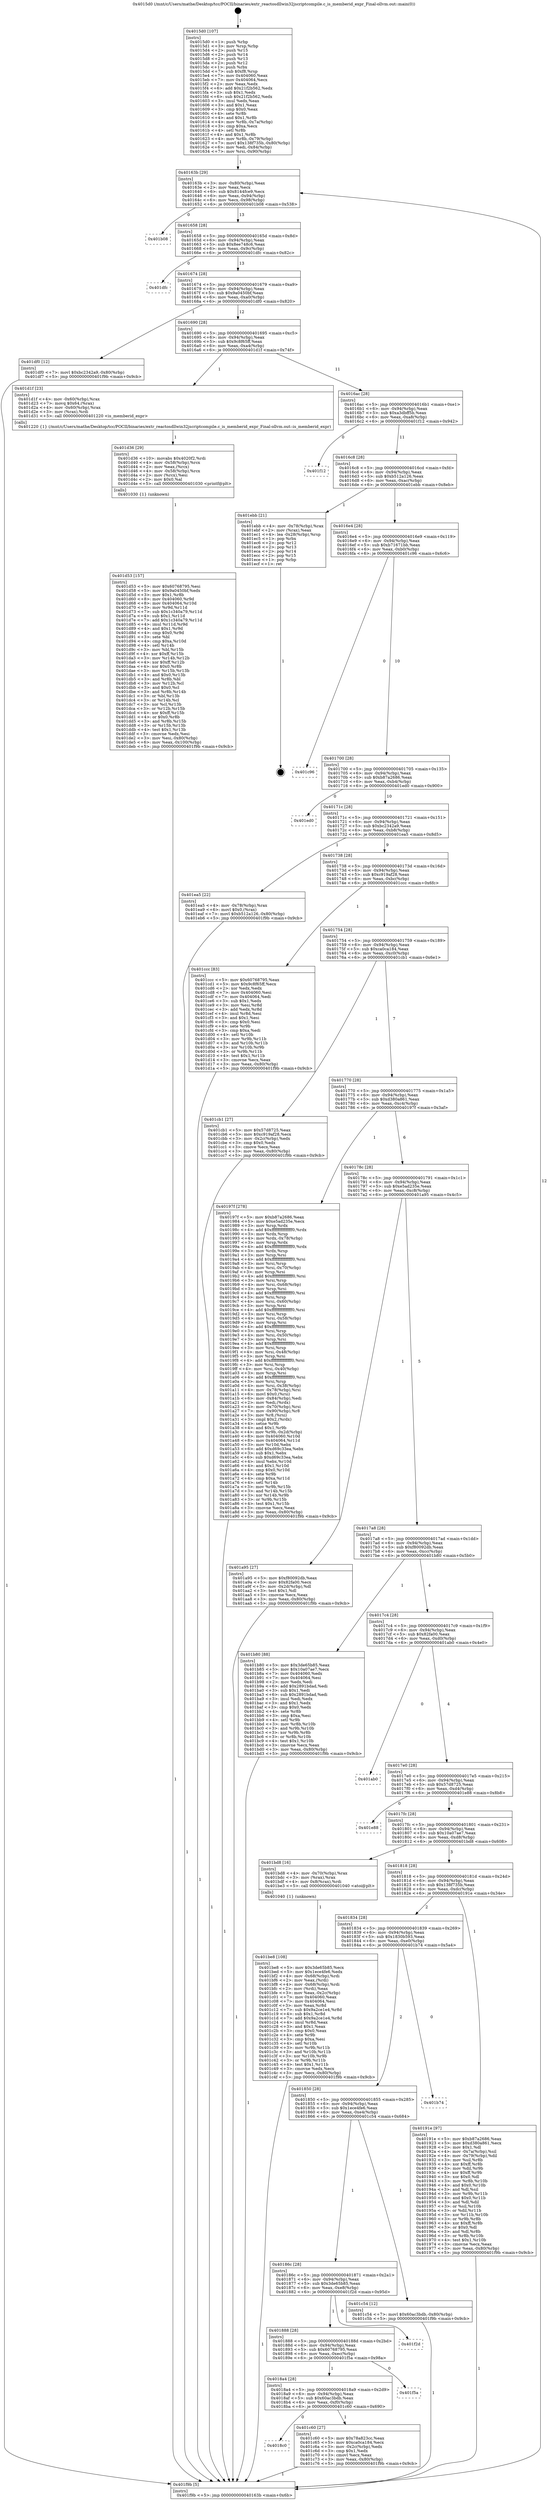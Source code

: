 digraph "0x4015d0" {
  label = "0x4015d0 (/mnt/c/Users/mathe/Desktop/tcc/POCII/binaries/extr_reactosdllwin32jscriptcompile.c_is_memberid_expr_Final-ollvm.out::main(0))"
  labelloc = "t"
  node[shape=record]

  Entry [label="",width=0.3,height=0.3,shape=circle,fillcolor=black,style=filled]
  "0x40163b" [label="{
     0x40163b [29]\l
     | [instrs]\l
     &nbsp;&nbsp;0x40163b \<+3\>: mov -0x80(%rbp),%eax\l
     &nbsp;&nbsp;0x40163e \<+2\>: mov %eax,%ecx\l
     &nbsp;&nbsp;0x401640 \<+6\>: sub $0x8144fce9,%ecx\l
     &nbsp;&nbsp;0x401646 \<+6\>: mov %eax,-0x94(%rbp)\l
     &nbsp;&nbsp;0x40164c \<+6\>: mov %ecx,-0x98(%rbp)\l
     &nbsp;&nbsp;0x401652 \<+6\>: je 0000000000401b08 \<main+0x538\>\l
  }"]
  "0x401b08" [label="{
     0x401b08\l
  }", style=dashed]
  "0x401658" [label="{
     0x401658 [28]\l
     | [instrs]\l
     &nbsp;&nbsp;0x401658 \<+5\>: jmp 000000000040165d \<main+0x8d\>\l
     &nbsp;&nbsp;0x40165d \<+6\>: mov -0x94(%rbp),%eax\l
     &nbsp;&nbsp;0x401663 \<+5\>: sub $0x8ee748c6,%eax\l
     &nbsp;&nbsp;0x401668 \<+6\>: mov %eax,-0x9c(%rbp)\l
     &nbsp;&nbsp;0x40166e \<+6\>: je 0000000000401dfc \<main+0x82c\>\l
  }"]
  Exit [label="",width=0.3,height=0.3,shape=circle,fillcolor=black,style=filled,peripheries=2]
  "0x401dfc" [label="{
     0x401dfc\l
  }", style=dashed]
  "0x401674" [label="{
     0x401674 [28]\l
     | [instrs]\l
     &nbsp;&nbsp;0x401674 \<+5\>: jmp 0000000000401679 \<main+0xa9\>\l
     &nbsp;&nbsp;0x401679 \<+6\>: mov -0x94(%rbp),%eax\l
     &nbsp;&nbsp;0x40167f \<+5\>: sub $0x9a0450bf,%eax\l
     &nbsp;&nbsp;0x401684 \<+6\>: mov %eax,-0xa0(%rbp)\l
     &nbsp;&nbsp;0x40168a \<+6\>: je 0000000000401df0 \<main+0x820\>\l
  }"]
  "0x401d53" [label="{
     0x401d53 [157]\l
     | [instrs]\l
     &nbsp;&nbsp;0x401d53 \<+5\>: mov $0x60768795,%esi\l
     &nbsp;&nbsp;0x401d58 \<+5\>: mov $0x9a0450bf,%edx\l
     &nbsp;&nbsp;0x401d5d \<+3\>: mov $0x1,%r8b\l
     &nbsp;&nbsp;0x401d60 \<+8\>: mov 0x404060,%r9d\l
     &nbsp;&nbsp;0x401d68 \<+8\>: mov 0x404064,%r10d\l
     &nbsp;&nbsp;0x401d70 \<+3\>: mov %r9d,%r11d\l
     &nbsp;&nbsp;0x401d73 \<+7\>: sub $0x1c340a79,%r11d\l
     &nbsp;&nbsp;0x401d7a \<+4\>: sub $0x1,%r11d\l
     &nbsp;&nbsp;0x401d7e \<+7\>: add $0x1c340a79,%r11d\l
     &nbsp;&nbsp;0x401d85 \<+4\>: imul %r11d,%r9d\l
     &nbsp;&nbsp;0x401d89 \<+4\>: and $0x1,%r9d\l
     &nbsp;&nbsp;0x401d8d \<+4\>: cmp $0x0,%r9d\l
     &nbsp;&nbsp;0x401d91 \<+3\>: sete %bl\l
     &nbsp;&nbsp;0x401d94 \<+4\>: cmp $0xa,%r10d\l
     &nbsp;&nbsp;0x401d98 \<+4\>: setl %r14b\l
     &nbsp;&nbsp;0x401d9c \<+3\>: mov %bl,%r15b\l
     &nbsp;&nbsp;0x401d9f \<+4\>: xor $0xff,%r15b\l
     &nbsp;&nbsp;0x401da3 \<+3\>: mov %r14b,%r12b\l
     &nbsp;&nbsp;0x401da6 \<+4\>: xor $0xff,%r12b\l
     &nbsp;&nbsp;0x401daa \<+4\>: xor $0x0,%r8b\l
     &nbsp;&nbsp;0x401dae \<+3\>: mov %r15b,%r13b\l
     &nbsp;&nbsp;0x401db1 \<+4\>: and $0x0,%r13b\l
     &nbsp;&nbsp;0x401db5 \<+3\>: and %r8b,%bl\l
     &nbsp;&nbsp;0x401db8 \<+3\>: mov %r12b,%cl\l
     &nbsp;&nbsp;0x401dbb \<+3\>: and $0x0,%cl\l
     &nbsp;&nbsp;0x401dbe \<+3\>: and %r8b,%r14b\l
     &nbsp;&nbsp;0x401dc1 \<+3\>: or %bl,%r13b\l
     &nbsp;&nbsp;0x401dc4 \<+3\>: or %r14b,%cl\l
     &nbsp;&nbsp;0x401dc7 \<+3\>: xor %cl,%r13b\l
     &nbsp;&nbsp;0x401dca \<+3\>: or %r12b,%r15b\l
     &nbsp;&nbsp;0x401dcd \<+4\>: xor $0xff,%r15b\l
     &nbsp;&nbsp;0x401dd1 \<+4\>: or $0x0,%r8b\l
     &nbsp;&nbsp;0x401dd5 \<+3\>: and %r8b,%r15b\l
     &nbsp;&nbsp;0x401dd8 \<+3\>: or %r15b,%r13b\l
     &nbsp;&nbsp;0x401ddb \<+4\>: test $0x1,%r13b\l
     &nbsp;&nbsp;0x401ddf \<+3\>: cmovne %edx,%esi\l
     &nbsp;&nbsp;0x401de2 \<+3\>: mov %esi,-0x80(%rbp)\l
     &nbsp;&nbsp;0x401de5 \<+6\>: mov %eax,-0x100(%rbp)\l
     &nbsp;&nbsp;0x401deb \<+5\>: jmp 0000000000401f9b \<main+0x9cb\>\l
  }"]
  "0x401df0" [label="{
     0x401df0 [12]\l
     | [instrs]\l
     &nbsp;&nbsp;0x401df0 \<+7\>: movl $0xbc2342a9,-0x80(%rbp)\l
     &nbsp;&nbsp;0x401df7 \<+5\>: jmp 0000000000401f9b \<main+0x9cb\>\l
  }"]
  "0x401690" [label="{
     0x401690 [28]\l
     | [instrs]\l
     &nbsp;&nbsp;0x401690 \<+5\>: jmp 0000000000401695 \<main+0xc5\>\l
     &nbsp;&nbsp;0x401695 \<+6\>: mov -0x94(%rbp),%eax\l
     &nbsp;&nbsp;0x40169b \<+5\>: sub $0x9c8f65ff,%eax\l
     &nbsp;&nbsp;0x4016a0 \<+6\>: mov %eax,-0xa4(%rbp)\l
     &nbsp;&nbsp;0x4016a6 \<+6\>: je 0000000000401d1f \<main+0x74f\>\l
  }"]
  "0x401d36" [label="{
     0x401d36 [29]\l
     | [instrs]\l
     &nbsp;&nbsp;0x401d36 \<+10\>: movabs $0x4020f2,%rdi\l
     &nbsp;&nbsp;0x401d40 \<+4\>: mov -0x58(%rbp),%rcx\l
     &nbsp;&nbsp;0x401d44 \<+2\>: mov %eax,(%rcx)\l
     &nbsp;&nbsp;0x401d46 \<+4\>: mov -0x58(%rbp),%rcx\l
     &nbsp;&nbsp;0x401d4a \<+2\>: mov (%rcx),%esi\l
     &nbsp;&nbsp;0x401d4c \<+2\>: mov $0x0,%al\l
     &nbsp;&nbsp;0x401d4e \<+5\>: call 0000000000401030 \<printf@plt\>\l
     | [calls]\l
     &nbsp;&nbsp;0x401030 \{1\} (unknown)\l
  }"]
  "0x401d1f" [label="{
     0x401d1f [23]\l
     | [instrs]\l
     &nbsp;&nbsp;0x401d1f \<+4\>: mov -0x60(%rbp),%rax\l
     &nbsp;&nbsp;0x401d23 \<+7\>: movq $0x64,(%rax)\l
     &nbsp;&nbsp;0x401d2a \<+4\>: mov -0x60(%rbp),%rax\l
     &nbsp;&nbsp;0x401d2e \<+3\>: mov (%rax),%rdi\l
     &nbsp;&nbsp;0x401d31 \<+5\>: call 0000000000401220 \<is_memberid_expr\>\l
     | [calls]\l
     &nbsp;&nbsp;0x401220 \{1\} (/mnt/c/Users/mathe/Desktop/tcc/POCII/binaries/extr_reactosdllwin32jscriptcompile.c_is_memberid_expr_Final-ollvm.out::is_memberid_expr)\l
  }"]
  "0x4016ac" [label="{
     0x4016ac [28]\l
     | [instrs]\l
     &nbsp;&nbsp;0x4016ac \<+5\>: jmp 00000000004016b1 \<main+0xe1\>\l
     &nbsp;&nbsp;0x4016b1 \<+6\>: mov -0x94(%rbp),%eax\l
     &nbsp;&nbsp;0x4016b7 \<+5\>: sub $0xa3dbff5b,%eax\l
     &nbsp;&nbsp;0x4016bc \<+6\>: mov %eax,-0xa8(%rbp)\l
     &nbsp;&nbsp;0x4016c2 \<+6\>: je 0000000000401f12 \<main+0x942\>\l
  }"]
  "0x4018c0" [label="{
     0x4018c0\l
  }", style=dashed]
  "0x401f12" [label="{
     0x401f12\l
  }", style=dashed]
  "0x4016c8" [label="{
     0x4016c8 [28]\l
     | [instrs]\l
     &nbsp;&nbsp;0x4016c8 \<+5\>: jmp 00000000004016cd \<main+0xfd\>\l
     &nbsp;&nbsp;0x4016cd \<+6\>: mov -0x94(%rbp),%eax\l
     &nbsp;&nbsp;0x4016d3 \<+5\>: sub $0xb512a126,%eax\l
     &nbsp;&nbsp;0x4016d8 \<+6\>: mov %eax,-0xac(%rbp)\l
     &nbsp;&nbsp;0x4016de \<+6\>: je 0000000000401ebb \<main+0x8eb\>\l
  }"]
  "0x401c60" [label="{
     0x401c60 [27]\l
     | [instrs]\l
     &nbsp;&nbsp;0x401c60 \<+5\>: mov $0x78a823cc,%eax\l
     &nbsp;&nbsp;0x401c65 \<+5\>: mov $0xca0ca184,%ecx\l
     &nbsp;&nbsp;0x401c6a \<+3\>: mov -0x2c(%rbp),%edx\l
     &nbsp;&nbsp;0x401c6d \<+3\>: cmp $0x1,%edx\l
     &nbsp;&nbsp;0x401c70 \<+3\>: cmovl %ecx,%eax\l
     &nbsp;&nbsp;0x401c73 \<+3\>: mov %eax,-0x80(%rbp)\l
     &nbsp;&nbsp;0x401c76 \<+5\>: jmp 0000000000401f9b \<main+0x9cb\>\l
  }"]
  "0x401ebb" [label="{
     0x401ebb [21]\l
     | [instrs]\l
     &nbsp;&nbsp;0x401ebb \<+4\>: mov -0x78(%rbp),%rax\l
     &nbsp;&nbsp;0x401ebf \<+2\>: mov (%rax),%eax\l
     &nbsp;&nbsp;0x401ec1 \<+4\>: lea -0x28(%rbp),%rsp\l
     &nbsp;&nbsp;0x401ec5 \<+1\>: pop %rbx\l
     &nbsp;&nbsp;0x401ec6 \<+2\>: pop %r12\l
     &nbsp;&nbsp;0x401ec8 \<+2\>: pop %r13\l
     &nbsp;&nbsp;0x401eca \<+2\>: pop %r14\l
     &nbsp;&nbsp;0x401ecc \<+2\>: pop %r15\l
     &nbsp;&nbsp;0x401ece \<+1\>: pop %rbp\l
     &nbsp;&nbsp;0x401ecf \<+1\>: ret\l
  }"]
  "0x4016e4" [label="{
     0x4016e4 [28]\l
     | [instrs]\l
     &nbsp;&nbsp;0x4016e4 \<+5\>: jmp 00000000004016e9 \<main+0x119\>\l
     &nbsp;&nbsp;0x4016e9 \<+6\>: mov -0x94(%rbp),%eax\l
     &nbsp;&nbsp;0x4016ef \<+5\>: sub $0xb71671bb,%eax\l
     &nbsp;&nbsp;0x4016f4 \<+6\>: mov %eax,-0xb0(%rbp)\l
     &nbsp;&nbsp;0x4016fa \<+6\>: je 0000000000401c96 \<main+0x6c6\>\l
  }"]
  "0x4018a4" [label="{
     0x4018a4 [28]\l
     | [instrs]\l
     &nbsp;&nbsp;0x4018a4 \<+5\>: jmp 00000000004018a9 \<main+0x2d9\>\l
     &nbsp;&nbsp;0x4018a9 \<+6\>: mov -0x94(%rbp),%eax\l
     &nbsp;&nbsp;0x4018af \<+5\>: sub $0x60ac3bdb,%eax\l
     &nbsp;&nbsp;0x4018b4 \<+6\>: mov %eax,-0xf0(%rbp)\l
     &nbsp;&nbsp;0x4018ba \<+6\>: je 0000000000401c60 \<main+0x690\>\l
  }"]
  "0x401c96" [label="{
     0x401c96\l
  }", style=dashed]
  "0x401700" [label="{
     0x401700 [28]\l
     | [instrs]\l
     &nbsp;&nbsp;0x401700 \<+5\>: jmp 0000000000401705 \<main+0x135\>\l
     &nbsp;&nbsp;0x401705 \<+6\>: mov -0x94(%rbp),%eax\l
     &nbsp;&nbsp;0x40170b \<+5\>: sub $0xb87a2686,%eax\l
     &nbsp;&nbsp;0x401710 \<+6\>: mov %eax,-0xb4(%rbp)\l
     &nbsp;&nbsp;0x401716 \<+6\>: je 0000000000401ed0 \<main+0x900\>\l
  }"]
  "0x401f5a" [label="{
     0x401f5a\l
  }", style=dashed]
  "0x401ed0" [label="{
     0x401ed0\l
  }", style=dashed]
  "0x40171c" [label="{
     0x40171c [28]\l
     | [instrs]\l
     &nbsp;&nbsp;0x40171c \<+5\>: jmp 0000000000401721 \<main+0x151\>\l
     &nbsp;&nbsp;0x401721 \<+6\>: mov -0x94(%rbp),%eax\l
     &nbsp;&nbsp;0x401727 \<+5\>: sub $0xbc2342a9,%eax\l
     &nbsp;&nbsp;0x40172c \<+6\>: mov %eax,-0xb8(%rbp)\l
     &nbsp;&nbsp;0x401732 \<+6\>: je 0000000000401ea5 \<main+0x8d5\>\l
  }"]
  "0x401888" [label="{
     0x401888 [28]\l
     | [instrs]\l
     &nbsp;&nbsp;0x401888 \<+5\>: jmp 000000000040188d \<main+0x2bd\>\l
     &nbsp;&nbsp;0x40188d \<+6\>: mov -0x94(%rbp),%eax\l
     &nbsp;&nbsp;0x401893 \<+5\>: sub $0x60768795,%eax\l
     &nbsp;&nbsp;0x401898 \<+6\>: mov %eax,-0xec(%rbp)\l
     &nbsp;&nbsp;0x40189e \<+6\>: je 0000000000401f5a \<main+0x98a\>\l
  }"]
  "0x401ea5" [label="{
     0x401ea5 [22]\l
     | [instrs]\l
     &nbsp;&nbsp;0x401ea5 \<+4\>: mov -0x78(%rbp),%rax\l
     &nbsp;&nbsp;0x401ea9 \<+6\>: movl $0x0,(%rax)\l
     &nbsp;&nbsp;0x401eaf \<+7\>: movl $0xb512a126,-0x80(%rbp)\l
     &nbsp;&nbsp;0x401eb6 \<+5\>: jmp 0000000000401f9b \<main+0x9cb\>\l
  }"]
  "0x401738" [label="{
     0x401738 [28]\l
     | [instrs]\l
     &nbsp;&nbsp;0x401738 \<+5\>: jmp 000000000040173d \<main+0x16d\>\l
     &nbsp;&nbsp;0x40173d \<+6\>: mov -0x94(%rbp),%eax\l
     &nbsp;&nbsp;0x401743 \<+5\>: sub $0xc919af28,%eax\l
     &nbsp;&nbsp;0x401748 \<+6\>: mov %eax,-0xbc(%rbp)\l
     &nbsp;&nbsp;0x40174e \<+6\>: je 0000000000401ccc \<main+0x6fc\>\l
  }"]
  "0x401f2d" [label="{
     0x401f2d\l
  }", style=dashed]
  "0x401ccc" [label="{
     0x401ccc [83]\l
     | [instrs]\l
     &nbsp;&nbsp;0x401ccc \<+5\>: mov $0x60768795,%eax\l
     &nbsp;&nbsp;0x401cd1 \<+5\>: mov $0x9c8f65ff,%ecx\l
     &nbsp;&nbsp;0x401cd6 \<+2\>: xor %edx,%edx\l
     &nbsp;&nbsp;0x401cd8 \<+7\>: mov 0x404060,%esi\l
     &nbsp;&nbsp;0x401cdf \<+7\>: mov 0x404064,%edi\l
     &nbsp;&nbsp;0x401ce6 \<+3\>: sub $0x1,%edx\l
     &nbsp;&nbsp;0x401ce9 \<+3\>: mov %esi,%r8d\l
     &nbsp;&nbsp;0x401cec \<+3\>: add %edx,%r8d\l
     &nbsp;&nbsp;0x401cef \<+4\>: imul %r8d,%esi\l
     &nbsp;&nbsp;0x401cf3 \<+3\>: and $0x1,%esi\l
     &nbsp;&nbsp;0x401cf6 \<+3\>: cmp $0x0,%esi\l
     &nbsp;&nbsp;0x401cf9 \<+4\>: sete %r9b\l
     &nbsp;&nbsp;0x401cfd \<+3\>: cmp $0xa,%edi\l
     &nbsp;&nbsp;0x401d00 \<+4\>: setl %r10b\l
     &nbsp;&nbsp;0x401d04 \<+3\>: mov %r9b,%r11b\l
     &nbsp;&nbsp;0x401d07 \<+3\>: and %r10b,%r11b\l
     &nbsp;&nbsp;0x401d0a \<+3\>: xor %r10b,%r9b\l
     &nbsp;&nbsp;0x401d0d \<+3\>: or %r9b,%r11b\l
     &nbsp;&nbsp;0x401d10 \<+4\>: test $0x1,%r11b\l
     &nbsp;&nbsp;0x401d14 \<+3\>: cmovne %ecx,%eax\l
     &nbsp;&nbsp;0x401d17 \<+3\>: mov %eax,-0x80(%rbp)\l
     &nbsp;&nbsp;0x401d1a \<+5\>: jmp 0000000000401f9b \<main+0x9cb\>\l
  }"]
  "0x401754" [label="{
     0x401754 [28]\l
     | [instrs]\l
     &nbsp;&nbsp;0x401754 \<+5\>: jmp 0000000000401759 \<main+0x189\>\l
     &nbsp;&nbsp;0x401759 \<+6\>: mov -0x94(%rbp),%eax\l
     &nbsp;&nbsp;0x40175f \<+5\>: sub $0xca0ca184,%eax\l
     &nbsp;&nbsp;0x401764 \<+6\>: mov %eax,-0xc0(%rbp)\l
     &nbsp;&nbsp;0x40176a \<+6\>: je 0000000000401cb1 \<main+0x6e1\>\l
  }"]
  "0x40186c" [label="{
     0x40186c [28]\l
     | [instrs]\l
     &nbsp;&nbsp;0x40186c \<+5\>: jmp 0000000000401871 \<main+0x2a1\>\l
     &nbsp;&nbsp;0x401871 \<+6\>: mov -0x94(%rbp),%eax\l
     &nbsp;&nbsp;0x401877 \<+5\>: sub $0x3de65b85,%eax\l
     &nbsp;&nbsp;0x40187c \<+6\>: mov %eax,-0xe8(%rbp)\l
     &nbsp;&nbsp;0x401882 \<+6\>: je 0000000000401f2d \<main+0x95d\>\l
  }"]
  "0x401cb1" [label="{
     0x401cb1 [27]\l
     | [instrs]\l
     &nbsp;&nbsp;0x401cb1 \<+5\>: mov $0x57d8725,%eax\l
     &nbsp;&nbsp;0x401cb6 \<+5\>: mov $0xc919af28,%ecx\l
     &nbsp;&nbsp;0x401cbb \<+3\>: mov -0x2c(%rbp),%edx\l
     &nbsp;&nbsp;0x401cbe \<+3\>: cmp $0x0,%edx\l
     &nbsp;&nbsp;0x401cc1 \<+3\>: cmove %ecx,%eax\l
     &nbsp;&nbsp;0x401cc4 \<+3\>: mov %eax,-0x80(%rbp)\l
     &nbsp;&nbsp;0x401cc7 \<+5\>: jmp 0000000000401f9b \<main+0x9cb\>\l
  }"]
  "0x401770" [label="{
     0x401770 [28]\l
     | [instrs]\l
     &nbsp;&nbsp;0x401770 \<+5\>: jmp 0000000000401775 \<main+0x1a5\>\l
     &nbsp;&nbsp;0x401775 \<+6\>: mov -0x94(%rbp),%eax\l
     &nbsp;&nbsp;0x40177b \<+5\>: sub $0xd380a861,%eax\l
     &nbsp;&nbsp;0x401780 \<+6\>: mov %eax,-0xc4(%rbp)\l
     &nbsp;&nbsp;0x401786 \<+6\>: je 000000000040197f \<main+0x3af\>\l
  }"]
  "0x401c54" [label="{
     0x401c54 [12]\l
     | [instrs]\l
     &nbsp;&nbsp;0x401c54 \<+7\>: movl $0x60ac3bdb,-0x80(%rbp)\l
     &nbsp;&nbsp;0x401c5b \<+5\>: jmp 0000000000401f9b \<main+0x9cb\>\l
  }"]
  "0x40197f" [label="{
     0x40197f [278]\l
     | [instrs]\l
     &nbsp;&nbsp;0x40197f \<+5\>: mov $0xb87a2686,%eax\l
     &nbsp;&nbsp;0x401984 \<+5\>: mov $0xe5ad235e,%ecx\l
     &nbsp;&nbsp;0x401989 \<+3\>: mov %rsp,%rdx\l
     &nbsp;&nbsp;0x40198c \<+4\>: add $0xfffffffffffffff0,%rdx\l
     &nbsp;&nbsp;0x401990 \<+3\>: mov %rdx,%rsp\l
     &nbsp;&nbsp;0x401993 \<+4\>: mov %rdx,-0x78(%rbp)\l
     &nbsp;&nbsp;0x401997 \<+3\>: mov %rsp,%rdx\l
     &nbsp;&nbsp;0x40199a \<+4\>: add $0xfffffffffffffff0,%rdx\l
     &nbsp;&nbsp;0x40199e \<+3\>: mov %rdx,%rsp\l
     &nbsp;&nbsp;0x4019a1 \<+3\>: mov %rsp,%rsi\l
     &nbsp;&nbsp;0x4019a4 \<+4\>: add $0xfffffffffffffff0,%rsi\l
     &nbsp;&nbsp;0x4019a8 \<+3\>: mov %rsi,%rsp\l
     &nbsp;&nbsp;0x4019ab \<+4\>: mov %rsi,-0x70(%rbp)\l
     &nbsp;&nbsp;0x4019af \<+3\>: mov %rsp,%rsi\l
     &nbsp;&nbsp;0x4019b2 \<+4\>: add $0xfffffffffffffff0,%rsi\l
     &nbsp;&nbsp;0x4019b6 \<+3\>: mov %rsi,%rsp\l
     &nbsp;&nbsp;0x4019b9 \<+4\>: mov %rsi,-0x68(%rbp)\l
     &nbsp;&nbsp;0x4019bd \<+3\>: mov %rsp,%rsi\l
     &nbsp;&nbsp;0x4019c0 \<+4\>: add $0xfffffffffffffff0,%rsi\l
     &nbsp;&nbsp;0x4019c4 \<+3\>: mov %rsi,%rsp\l
     &nbsp;&nbsp;0x4019c7 \<+4\>: mov %rsi,-0x60(%rbp)\l
     &nbsp;&nbsp;0x4019cb \<+3\>: mov %rsp,%rsi\l
     &nbsp;&nbsp;0x4019ce \<+4\>: add $0xfffffffffffffff0,%rsi\l
     &nbsp;&nbsp;0x4019d2 \<+3\>: mov %rsi,%rsp\l
     &nbsp;&nbsp;0x4019d5 \<+4\>: mov %rsi,-0x58(%rbp)\l
     &nbsp;&nbsp;0x4019d9 \<+3\>: mov %rsp,%rsi\l
     &nbsp;&nbsp;0x4019dc \<+4\>: add $0xfffffffffffffff0,%rsi\l
     &nbsp;&nbsp;0x4019e0 \<+3\>: mov %rsi,%rsp\l
     &nbsp;&nbsp;0x4019e3 \<+4\>: mov %rsi,-0x50(%rbp)\l
     &nbsp;&nbsp;0x4019e7 \<+3\>: mov %rsp,%rsi\l
     &nbsp;&nbsp;0x4019ea \<+4\>: add $0xfffffffffffffff0,%rsi\l
     &nbsp;&nbsp;0x4019ee \<+3\>: mov %rsi,%rsp\l
     &nbsp;&nbsp;0x4019f1 \<+4\>: mov %rsi,-0x48(%rbp)\l
     &nbsp;&nbsp;0x4019f5 \<+3\>: mov %rsp,%rsi\l
     &nbsp;&nbsp;0x4019f8 \<+4\>: add $0xfffffffffffffff0,%rsi\l
     &nbsp;&nbsp;0x4019fc \<+3\>: mov %rsi,%rsp\l
     &nbsp;&nbsp;0x4019ff \<+4\>: mov %rsi,-0x40(%rbp)\l
     &nbsp;&nbsp;0x401a03 \<+3\>: mov %rsp,%rsi\l
     &nbsp;&nbsp;0x401a06 \<+4\>: add $0xfffffffffffffff0,%rsi\l
     &nbsp;&nbsp;0x401a0a \<+3\>: mov %rsi,%rsp\l
     &nbsp;&nbsp;0x401a0d \<+4\>: mov %rsi,-0x38(%rbp)\l
     &nbsp;&nbsp;0x401a11 \<+4\>: mov -0x78(%rbp),%rsi\l
     &nbsp;&nbsp;0x401a15 \<+6\>: movl $0x0,(%rsi)\l
     &nbsp;&nbsp;0x401a1b \<+6\>: mov -0x84(%rbp),%edi\l
     &nbsp;&nbsp;0x401a21 \<+2\>: mov %edi,(%rdx)\l
     &nbsp;&nbsp;0x401a23 \<+4\>: mov -0x70(%rbp),%rsi\l
     &nbsp;&nbsp;0x401a27 \<+7\>: mov -0x90(%rbp),%r8\l
     &nbsp;&nbsp;0x401a2e \<+3\>: mov %r8,(%rsi)\l
     &nbsp;&nbsp;0x401a31 \<+3\>: cmpl $0x2,(%rdx)\l
     &nbsp;&nbsp;0x401a34 \<+4\>: setne %r9b\l
     &nbsp;&nbsp;0x401a38 \<+4\>: and $0x1,%r9b\l
     &nbsp;&nbsp;0x401a3c \<+4\>: mov %r9b,-0x2d(%rbp)\l
     &nbsp;&nbsp;0x401a40 \<+8\>: mov 0x404060,%r10d\l
     &nbsp;&nbsp;0x401a48 \<+8\>: mov 0x404064,%r11d\l
     &nbsp;&nbsp;0x401a50 \<+3\>: mov %r10d,%ebx\l
     &nbsp;&nbsp;0x401a53 \<+6\>: add $0xd69c33ea,%ebx\l
     &nbsp;&nbsp;0x401a59 \<+3\>: sub $0x1,%ebx\l
     &nbsp;&nbsp;0x401a5c \<+6\>: sub $0xd69c33ea,%ebx\l
     &nbsp;&nbsp;0x401a62 \<+4\>: imul %ebx,%r10d\l
     &nbsp;&nbsp;0x401a66 \<+4\>: and $0x1,%r10d\l
     &nbsp;&nbsp;0x401a6a \<+4\>: cmp $0x0,%r10d\l
     &nbsp;&nbsp;0x401a6e \<+4\>: sete %r9b\l
     &nbsp;&nbsp;0x401a72 \<+4\>: cmp $0xa,%r11d\l
     &nbsp;&nbsp;0x401a76 \<+4\>: setl %r14b\l
     &nbsp;&nbsp;0x401a7a \<+3\>: mov %r9b,%r15b\l
     &nbsp;&nbsp;0x401a7d \<+3\>: and %r14b,%r15b\l
     &nbsp;&nbsp;0x401a80 \<+3\>: xor %r14b,%r9b\l
     &nbsp;&nbsp;0x401a83 \<+3\>: or %r9b,%r15b\l
     &nbsp;&nbsp;0x401a86 \<+4\>: test $0x1,%r15b\l
     &nbsp;&nbsp;0x401a8a \<+3\>: cmovne %ecx,%eax\l
     &nbsp;&nbsp;0x401a8d \<+3\>: mov %eax,-0x80(%rbp)\l
     &nbsp;&nbsp;0x401a90 \<+5\>: jmp 0000000000401f9b \<main+0x9cb\>\l
  }"]
  "0x40178c" [label="{
     0x40178c [28]\l
     | [instrs]\l
     &nbsp;&nbsp;0x40178c \<+5\>: jmp 0000000000401791 \<main+0x1c1\>\l
     &nbsp;&nbsp;0x401791 \<+6\>: mov -0x94(%rbp),%eax\l
     &nbsp;&nbsp;0x401797 \<+5\>: sub $0xe5ad235e,%eax\l
     &nbsp;&nbsp;0x40179c \<+6\>: mov %eax,-0xc8(%rbp)\l
     &nbsp;&nbsp;0x4017a2 \<+6\>: je 0000000000401a95 \<main+0x4c5\>\l
  }"]
  "0x401850" [label="{
     0x401850 [28]\l
     | [instrs]\l
     &nbsp;&nbsp;0x401850 \<+5\>: jmp 0000000000401855 \<main+0x285\>\l
     &nbsp;&nbsp;0x401855 \<+6\>: mov -0x94(%rbp),%eax\l
     &nbsp;&nbsp;0x40185b \<+5\>: sub $0x1ece4fe6,%eax\l
     &nbsp;&nbsp;0x401860 \<+6\>: mov %eax,-0xe4(%rbp)\l
     &nbsp;&nbsp;0x401866 \<+6\>: je 0000000000401c54 \<main+0x684\>\l
  }"]
  "0x401a95" [label="{
     0x401a95 [27]\l
     | [instrs]\l
     &nbsp;&nbsp;0x401a95 \<+5\>: mov $0xf80092db,%eax\l
     &nbsp;&nbsp;0x401a9a \<+5\>: mov $0x82fa00,%ecx\l
     &nbsp;&nbsp;0x401a9f \<+3\>: mov -0x2d(%rbp),%dl\l
     &nbsp;&nbsp;0x401aa2 \<+3\>: test $0x1,%dl\l
     &nbsp;&nbsp;0x401aa5 \<+3\>: cmovne %ecx,%eax\l
     &nbsp;&nbsp;0x401aa8 \<+3\>: mov %eax,-0x80(%rbp)\l
     &nbsp;&nbsp;0x401aab \<+5\>: jmp 0000000000401f9b \<main+0x9cb\>\l
  }"]
  "0x4017a8" [label="{
     0x4017a8 [28]\l
     | [instrs]\l
     &nbsp;&nbsp;0x4017a8 \<+5\>: jmp 00000000004017ad \<main+0x1dd\>\l
     &nbsp;&nbsp;0x4017ad \<+6\>: mov -0x94(%rbp),%eax\l
     &nbsp;&nbsp;0x4017b3 \<+5\>: sub $0xf80092db,%eax\l
     &nbsp;&nbsp;0x4017b8 \<+6\>: mov %eax,-0xcc(%rbp)\l
     &nbsp;&nbsp;0x4017be \<+6\>: je 0000000000401b80 \<main+0x5b0\>\l
  }"]
  "0x401b74" [label="{
     0x401b74\l
  }", style=dashed]
  "0x401b80" [label="{
     0x401b80 [88]\l
     | [instrs]\l
     &nbsp;&nbsp;0x401b80 \<+5\>: mov $0x3de65b85,%eax\l
     &nbsp;&nbsp;0x401b85 \<+5\>: mov $0x10a07ae7,%ecx\l
     &nbsp;&nbsp;0x401b8a \<+7\>: mov 0x404060,%edx\l
     &nbsp;&nbsp;0x401b91 \<+7\>: mov 0x404064,%esi\l
     &nbsp;&nbsp;0x401b98 \<+2\>: mov %edx,%edi\l
     &nbsp;&nbsp;0x401b9a \<+6\>: add $0x2891bdad,%edi\l
     &nbsp;&nbsp;0x401ba0 \<+3\>: sub $0x1,%edi\l
     &nbsp;&nbsp;0x401ba3 \<+6\>: sub $0x2891bdad,%edi\l
     &nbsp;&nbsp;0x401ba9 \<+3\>: imul %edi,%edx\l
     &nbsp;&nbsp;0x401bac \<+3\>: and $0x1,%edx\l
     &nbsp;&nbsp;0x401baf \<+3\>: cmp $0x0,%edx\l
     &nbsp;&nbsp;0x401bb2 \<+4\>: sete %r8b\l
     &nbsp;&nbsp;0x401bb6 \<+3\>: cmp $0xa,%esi\l
     &nbsp;&nbsp;0x401bb9 \<+4\>: setl %r9b\l
     &nbsp;&nbsp;0x401bbd \<+3\>: mov %r8b,%r10b\l
     &nbsp;&nbsp;0x401bc0 \<+3\>: and %r9b,%r10b\l
     &nbsp;&nbsp;0x401bc3 \<+3\>: xor %r9b,%r8b\l
     &nbsp;&nbsp;0x401bc6 \<+3\>: or %r8b,%r10b\l
     &nbsp;&nbsp;0x401bc9 \<+4\>: test $0x1,%r10b\l
     &nbsp;&nbsp;0x401bcd \<+3\>: cmovne %ecx,%eax\l
     &nbsp;&nbsp;0x401bd0 \<+3\>: mov %eax,-0x80(%rbp)\l
     &nbsp;&nbsp;0x401bd3 \<+5\>: jmp 0000000000401f9b \<main+0x9cb\>\l
  }"]
  "0x4017c4" [label="{
     0x4017c4 [28]\l
     | [instrs]\l
     &nbsp;&nbsp;0x4017c4 \<+5\>: jmp 00000000004017c9 \<main+0x1f9\>\l
     &nbsp;&nbsp;0x4017c9 \<+6\>: mov -0x94(%rbp),%eax\l
     &nbsp;&nbsp;0x4017cf \<+5\>: sub $0x82fa00,%eax\l
     &nbsp;&nbsp;0x4017d4 \<+6\>: mov %eax,-0xd0(%rbp)\l
     &nbsp;&nbsp;0x4017da \<+6\>: je 0000000000401ab0 \<main+0x4e0\>\l
  }"]
  "0x401be8" [label="{
     0x401be8 [108]\l
     | [instrs]\l
     &nbsp;&nbsp;0x401be8 \<+5\>: mov $0x3de65b85,%ecx\l
     &nbsp;&nbsp;0x401bed \<+5\>: mov $0x1ece4fe6,%edx\l
     &nbsp;&nbsp;0x401bf2 \<+4\>: mov -0x68(%rbp),%rdi\l
     &nbsp;&nbsp;0x401bf6 \<+2\>: mov %eax,(%rdi)\l
     &nbsp;&nbsp;0x401bf8 \<+4\>: mov -0x68(%rbp),%rdi\l
     &nbsp;&nbsp;0x401bfc \<+2\>: mov (%rdi),%eax\l
     &nbsp;&nbsp;0x401bfe \<+3\>: mov %eax,-0x2c(%rbp)\l
     &nbsp;&nbsp;0x401c01 \<+7\>: mov 0x404060,%eax\l
     &nbsp;&nbsp;0x401c08 \<+7\>: mov 0x404064,%esi\l
     &nbsp;&nbsp;0x401c0f \<+3\>: mov %eax,%r8d\l
     &nbsp;&nbsp;0x401c12 \<+7\>: sub $0x9a2ce1e4,%r8d\l
     &nbsp;&nbsp;0x401c19 \<+4\>: sub $0x1,%r8d\l
     &nbsp;&nbsp;0x401c1d \<+7\>: add $0x9a2ce1e4,%r8d\l
     &nbsp;&nbsp;0x401c24 \<+4\>: imul %r8d,%eax\l
     &nbsp;&nbsp;0x401c28 \<+3\>: and $0x1,%eax\l
     &nbsp;&nbsp;0x401c2b \<+3\>: cmp $0x0,%eax\l
     &nbsp;&nbsp;0x401c2e \<+4\>: sete %r9b\l
     &nbsp;&nbsp;0x401c32 \<+3\>: cmp $0xa,%esi\l
     &nbsp;&nbsp;0x401c35 \<+4\>: setl %r10b\l
     &nbsp;&nbsp;0x401c39 \<+3\>: mov %r9b,%r11b\l
     &nbsp;&nbsp;0x401c3c \<+3\>: and %r10b,%r11b\l
     &nbsp;&nbsp;0x401c3f \<+3\>: xor %r10b,%r9b\l
     &nbsp;&nbsp;0x401c42 \<+3\>: or %r9b,%r11b\l
     &nbsp;&nbsp;0x401c45 \<+4\>: test $0x1,%r11b\l
     &nbsp;&nbsp;0x401c49 \<+3\>: cmovne %edx,%ecx\l
     &nbsp;&nbsp;0x401c4c \<+3\>: mov %ecx,-0x80(%rbp)\l
     &nbsp;&nbsp;0x401c4f \<+5\>: jmp 0000000000401f9b \<main+0x9cb\>\l
  }"]
  "0x401ab0" [label="{
     0x401ab0\l
  }", style=dashed]
  "0x4017e0" [label="{
     0x4017e0 [28]\l
     | [instrs]\l
     &nbsp;&nbsp;0x4017e0 \<+5\>: jmp 00000000004017e5 \<main+0x215\>\l
     &nbsp;&nbsp;0x4017e5 \<+6\>: mov -0x94(%rbp),%eax\l
     &nbsp;&nbsp;0x4017eb \<+5\>: sub $0x57d8725,%eax\l
     &nbsp;&nbsp;0x4017f0 \<+6\>: mov %eax,-0xd4(%rbp)\l
     &nbsp;&nbsp;0x4017f6 \<+6\>: je 0000000000401e88 \<main+0x8b8\>\l
  }"]
  "0x4015d0" [label="{
     0x4015d0 [107]\l
     | [instrs]\l
     &nbsp;&nbsp;0x4015d0 \<+1\>: push %rbp\l
     &nbsp;&nbsp;0x4015d1 \<+3\>: mov %rsp,%rbp\l
     &nbsp;&nbsp;0x4015d4 \<+2\>: push %r15\l
     &nbsp;&nbsp;0x4015d6 \<+2\>: push %r14\l
     &nbsp;&nbsp;0x4015d8 \<+2\>: push %r13\l
     &nbsp;&nbsp;0x4015da \<+2\>: push %r12\l
     &nbsp;&nbsp;0x4015dc \<+1\>: push %rbx\l
     &nbsp;&nbsp;0x4015dd \<+7\>: sub $0xf8,%rsp\l
     &nbsp;&nbsp;0x4015e4 \<+7\>: mov 0x404060,%eax\l
     &nbsp;&nbsp;0x4015eb \<+7\>: mov 0x404064,%ecx\l
     &nbsp;&nbsp;0x4015f2 \<+2\>: mov %eax,%edx\l
     &nbsp;&nbsp;0x4015f4 \<+6\>: add $0x21f2b562,%edx\l
     &nbsp;&nbsp;0x4015fa \<+3\>: sub $0x1,%edx\l
     &nbsp;&nbsp;0x4015fd \<+6\>: sub $0x21f2b562,%edx\l
     &nbsp;&nbsp;0x401603 \<+3\>: imul %edx,%eax\l
     &nbsp;&nbsp;0x401606 \<+3\>: and $0x1,%eax\l
     &nbsp;&nbsp;0x401609 \<+3\>: cmp $0x0,%eax\l
     &nbsp;&nbsp;0x40160c \<+4\>: sete %r8b\l
     &nbsp;&nbsp;0x401610 \<+4\>: and $0x1,%r8b\l
     &nbsp;&nbsp;0x401614 \<+4\>: mov %r8b,-0x7a(%rbp)\l
     &nbsp;&nbsp;0x401618 \<+3\>: cmp $0xa,%ecx\l
     &nbsp;&nbsp;0x40161b \<+4\>: setl %r8b\l
     &nbsp;&nbsp;0x40161f \<+4\>: and $0x1,%r8b\l
     &nbsp;&nbsp;0x401623 \<+4\>: mov %r8b,-0x79(%rbp)\l
     &nbsp;&nbsp;0x401627 \<+7\>: movl $0x138f735b,-0x80(%rbp)\l
     &nbsp;&nbsp;0x40162e \<+6\>: mov %edi,-0x84(%rbp)\l
     &nbsp;&nbsp;0x401634 \<+7\>: mov %rsi,-0x90(%rbp)\l
  }"]
  "0x401e88" [label="{
     0x401e88\l
  }", style=dashed]
  "0x4017fc" [label="{
     0x4017fc [28]\l
     | [instrs]\l
     &nbsp;&nbsp;0x4017fc \<+5\>: jmp 0000000000401801 \<main+0x231\>\l
     &nbsp;&nbsp;0x401801 \<+6\>: mov -0x94(%rbp),%eax\l
     &nbsp;&nbsp;0x401807 \<+5\>: sub $0x10a07ae7,%eax\l
     &nbsp;&nbsp;0x40180c \<+6\>: mov %eax,-0xd8(%rbp)\l
     &nbsp;&nbsp;0x401812 \<+6\>: je 0000000000401bd8 \<main+0x608\>\l
  }"]
  "0x401f9b" [label="{
     0x401f9b [5]\l
     | [instrs]\l
     &nbsp;&nbsp;0x401f9b \<+5\>: jmp 000000000040163b \<main+0x6b\>\l
  }"]
  "0x401bd8" [label="{
     0x401bd8 [16]\l
     | [instrs]\l
     &nbsp;&nbsp;0x401bd8 \<+4\>: mov -0x70(%rbp),%rax\l
     &nbsp;&nbsp;0x401bdc \<+3\>: mov (%rax),%rax\l
     &nbsp;&nbsp;0x401bdf \<+4\>: mov 0x8(%rax),%rdi\l
     &nbsp;&nbsp;0x401be3 \<+5\>: call 0000000000401040 \<atoi@plt\>\l
     | [calls]\l
     &nbsp;&nbsp;0x401040 \{1\} (unknown)\l
  }"]
  "0x401818" [label="{
     0x401818 [28]\l
     | [instrs]\l
     &nbsp;&nbsp;0x401818 \<+5\>: jmp 000000000040181d \<main+0x24d\>\l
     &nbsp;&nbsp;0x40181d \<+6\>: mov -0x94(%rbp),%eax\l
     &nbsp;&nbsp;0x401823 \<+5\>: sub $0x138f735b,%eax\l
     &nbsp;&nbsp;0x401828 \<+6\>: mov %eax,-0xdc(%rbp)\l
     &nbsp;&nbsp;0x40182e \<+6\>: je 000000000040191e \<main+0x34e\>\l
  }"]
  "0x401834" [label="{
     0x401834 [28]\l
     | [instrs]\l
     &nbsp;&nbsp;0x401834 \<+5\>: jmp 0000000000401839 \<main+0x269\>\l
     &nbsp;&nbsp;0x401839 \<+6\>: mov -0x94(%rbp),%eax\l
     &nbsp;&nbsp;0x40183f \<+5\>: sub $0x1830b593,%eax\l
     &nbsp;&nbsp;0x401844 \<+6\>: mov %eax,-0xe0(%rbp)\l
     &nbsp;&nbsp;0x40184a \<+6\>: je 0000000000401b74 \<main+0x5a4\>\l
  }"]
  "0x40191e" [label="{
     0x40191e [97]\l
     | [instrs]\l
     &nbsp;&nbsp;0x40191e \<+5\>: mov $0xb87a2686,%eax\l
     &nbsp;&nbsp;0x401923 \<+5\>: mov $0xd380a861,%ecx\l
     &nbsp;&nbsp;0x401928 \<+2\>: mov $0x1,%dl\l
     &nbsp;&nbsp;0x40192a \<+4\>: mov -0x7a(%rbp),%sil\l
     &nbsp;&nbsp;0x40192e \<+4\>: mov -0x79(%rbp),%dil\l
     &nbsp;&nbsp;0x401932 \<+3\>: mov %sil,%r8b\l
     &nbsp;&nbsp;0x401935 \<+4\>: xor $0xff,%r8b\l
     &nbsp;&nbsp;0x401939 \<+3\>: mov %dil,%r9b\l
     &nbsp;&nbsp;0x40193c \<+4\>: xor $0xff,%r9b\l
     &nbsp;&nbsp;0x401940 \<+3\>: xor $0x0,%dl\l
     &nbsp;&nbsp;0x401943 \<+3\>: mov %r8b,%r10b\l
     &nbsp;&nbsp;0x401946 \<+4\>: and $0x0,%r10b\l
     &nbsp;&nbsp;0x40194a \<+3\>: and %dl,%sil\l
     &nbsp;&nbsp;0x40194d \<+3\>: mov %r9b,%r11b\l
     &nbsp;&nbsp;0x401950 \<+4\>: and $0x0,%r11b\l
     &nbsp;&nbsp;0x401954 \<+3\>: and %dl,%dil\l
     &nbsp;&nbsp;0x401957 \<+3\>: or %sil,%r10b\l
     &nbsp;&nbsp;0x40195a \<+3\>: or %dil,%r11b\l
     &nbsp;&nbsp;0x40195d \<+3\>: xor %r11b,%r10b\l
     &nbsp;&nbsp;0x401960 \<+3\>: or %r9b,%r8b\l
     &nbsp;&nbsp;0x401963 \<+4\>: xor $0xff,%r8b\l
     &nbsp;&nbsp;0x401967 \<+3\>: or $0x0,%dl\l
     &nbsp;&nbsp;0x40196a \<+3\>: and %dl,%r8b\l
     &nbsp;&nbsp;0x40196d \<+3\>: or %r8b,%r10b\l
     &nbsp;&nbsp;0x401970 \<+4\>: test $0x1,%r10b\l
     &nbsp;&nbsp;0x401974 \<+3\>: cmovne %ecx,%eax\l
     &nbsp;&nbsp;0x401977 \<+3\>: mov %eax,-0x80(%rbp)\l
     &nbsp;&nbsp;0x40197a \<+5\>: jmp 0000000000401f9b \<main+0x9cb\>\l
  }"]
  Entry -> "0x4015d0" [label=" 1"]
  "0x40163b" -> "0x401b08" [label=" 0"]
  "0x40163b" -> "0x401658" [label=" 13"]
  "0x401ebb" -> Exit [label=" 1"]
  "0x401658" -> "0x401dfc" [label=" 0"]
  "0x401658" -> "0x401674" [label=" 13"]
  "0x401ea5" -> "0x401f9b" [label=" 1"]
  "0x401674" -> "0x401df0" [label=" 1"]
  "0x401674" -> "0x401690" [label=" 12"]
  "0x401df0" -> "0x401f9b" [label=" 1"]
  "0x401690" -> "0x401d1f" [label=" 1"]
  "0x401690" -> "0x4016ac" [label=" 11"]
  "0x401d53" -> "0x401f9b" [label=" 1"]
  "0x4016ac" -> "0x401f12" [label=" 0"]
  "0x4016ac" -> "0x4016c8" [label=" 11"]
  "0x401d36" -> "0x401d53" [label=" 1"]
  "0x4016c8" -> "0x401ebb" [label=" 1"]
  "0x4016c8" -> "0x4016e4" [label=" 10"]
  "0x401d1f" -> "0x401d36" [label=" 1"]
  "0x4016e4" -> "0x401c96" [label=" 0"]
  "0x4016e4" -> "0x401700" [label=" 10"]
  "0x401cb1" -> "0x401f9b" [label=" 1"]
  "0x401700" -> "0x401ed0" [label=" 0"]
  "0x401700" -> "0x40171c" [label=" 10"]
  "0x401c60" -> "0x401f9b" [label=" 1"]
  "0x40171c" -> "0x401ea5" [label=" 1"]
  "0x40171c" -> "0x401738" [label=" 9"]
  "0x4018a4" -> "0x401c60" [label=" 1"]
  "0x401738" -> "0x401ccc" [label=" 1"]
  "0x401738" -> "0x401754" [label=" 8"]
  "0x401ccc" -> "0x401f9b" [label=" 1"]
  "0x401754" -> "0x401cb1" [label=" 1"]
  "0x401754" -> "0x401770" [label=" 7"]
  "0x401888" -> "0x401f5a" [label=" 0"]
  "0x401770" -> "0x40197f" [label=" 1"]
  "0x401770" -> "0x40178c" [label=" 6"]
  "0x4018a4" -> "0x4018c0" [label=" 0"]
  "0x40178c" -> "0x401a95" [label=" 1"]
  "0x40178c" -> "0x4017a8" [label=" 5"]
  "0x40186c" -> "0x401f2d" [label=" 0"]
  "0x4017a8" -> "0x401b80" [label=" 1"]
  "0x4017a8" -> "0x4017c4" [label=" 4"]
  "0x401888" -> "0x4018a4" [label=" 1"]
  "0x4017c4" -> "0x401ab0" [label=" 0"]
  "0x4017c4" -> "0x4017e0" [label=" 4"]
  "0x401850" -> "0x40186c" [label=" 1"]
  "0x4017e0" -> "0x401e88" [label=" 0"]
  "0x4017e0" -> "0x4017fc" [label=" 4"]
  "0x40186c" -> "0x401888" [label=" 1"]
  "0x4017fc" -> "0x401bd8" [label=" 1"]
  "0x4017fc" -> "0x401818" [label=" 3"]
  "0x401834" -> "0x401850" [label=" 2"]
  "0x401818" -> "0x40191e" [label=" 1"]
  "0x401818" -> "0x401834" [label=" 2"]
  "0x40191e" -> "0x401f9b" [label=" 1"]
  "0x4015d0" -> "0x40163b" [label=" 1"]
  "0x401f9b" -> "0x40163b" [label=" 12"]
  "0x401850" -> "0x401c54" [label=" 1"]
  "0x40197f" -> "0x401f9b" [label=" 1"]
  "0x401a95" -> "0x401f9b" [label=" 1"]
  "0x401b80" -> "0x401f9b" [label=" 1"]
  "0x401bd8" -> "0x401be8" [label=" 1"]
  "0x401be8" -> "0x401f9b" [label=" 1"]
  "0x401c54" -> "0x401f9b" [label=" 1"]
  "0x401834" -> "0x401b74" [label=" 0"]
}
